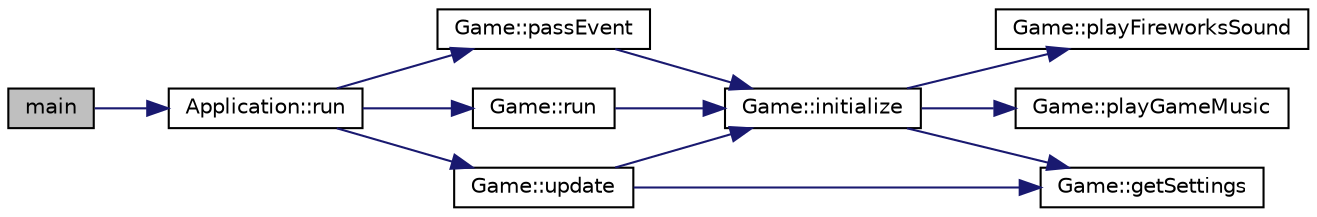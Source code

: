 digraph "main"
{
 // LATEX_PDF_SIZE
  edge [fontname="Helvetica",fontsize="10",labelfontname="Helvetica",labelfontsize="10"];
  node [fontname="Helvetica",fontsize="10",shape=record];
  rankdir="LR";
  Node1 [label="main",height=0.2,width=0.4,color="black", fillcolor="grey75", style="filled", fontcolor="black",tooltip=" "];
  Node1 -> Node2 [color="midnightblue",fontsize="10",style="solid",fontname="Helvetica"];
  Node2 [label="Application::run",height=0.2,width=0.4,color="black", fillcolor="white", style="filled",URL="$class_application.html#a68965449404743bf1add056784d6cf81",tooltip="Uruchamia okno aplikacji."];
  Node2 -> Node3 [color="midnightblue",fontsize="10",style="solid",fontname="Helvetica"];
  Node3 [label="Game::passEvent",height=0.2,width=0.4,color="black", fillcolor="white", style="filled",URL="$class_game.html#a57610ad9a54706c9e26bcea96715d8e2",tooltip="Obsługuje zdarzenia wykonane przez gracza."];
  Node3 -> Node4 [color="midnightblue",fontsize="10",style="solid",fontname="Helvetica"];
  Node4 [label="Game::initialize",height=0.2,width=0.4,color="black", fillcolor="white", style="filled",URL="$class_game.html#a231e4d66ba003e86510322376bbe68a0",tooltip="Initializuje poszczególne stany gry."];
  Node4 -> Node5 [color="midnightblue",fontsize="10",style="solid",fontname="Helvetica"];
  Node5 [label="Game::getSettings",height=0.2,width=0.4,color="black", fillcolor="white", style="filled",URL="$class_game.html#ac31b38e3a0af31a34e080fd188d1a383",tooltip="Sprawdza ustawienia gry."];
  Node4 -> Node6 [color="midnightblue",fontsize="10",style="solid",fontname="Helvetica"];
  Node6 [label="Game::playFireworksSound",height=0.2,width=0.4,color="black", fillcolor="white", style="filled",URL="$class_game.html#a7f09d6c393f121027903f2b1770b7b9a",tooltip="Włącza lub wyłącza dźwięk fajerwerków."];
  Node4 -> Node7 [color="midnightblue",fontsize="10",style="solid",fontname="Helvetica"];
  Node7 [label="Game::playGameMusic",height=0.2,width=0.4,color="black", fillcolor="white", style="filled",URL="$class_game.html#ad4ffde93c3e85050c1f24fa795079d1d",tooltip="Włącza lub wyłącza muzykę w grze."];
  Node2 -> Node8 [color="midnightblue",fontsize="10",style="solid",fontname="Helvetica"];
  Node8 [label="Game::run",height=0.2,width=0.4,color="black", fillcolor="white", style="filled",URL="$class_game.html#a1ab78f5ed0d5ea879157357cf2fb2afa",tooltip="Odpala grę."];
  Node8 -> Node4 [color="midnightblue",fontsize="10",style="solid",fontname="Helvetica"];
  Node2 -> Node9 [color="midnightblue",fontsize="10",style="solid",fontname="Helvetica"];
  Node9 [label="Game::update",height=0.2,width=0.4,color="black", fillcolor="white", style="filled",URL="$class_game.html#a452f017ab7d46aeba5842ea3456121d8",tooltip="Aktualizuje na bieżąco wszystkie elementy gry oraz je wyświetla."];
  Node9 -> Node5 [color="midnightblue",fontsize="10",style="solid",fontname="Helvetica"];
  Node9 -> Node4 [color="midnightblue",fontsize="10",style="solid",fontname="Helvetica"];
}
